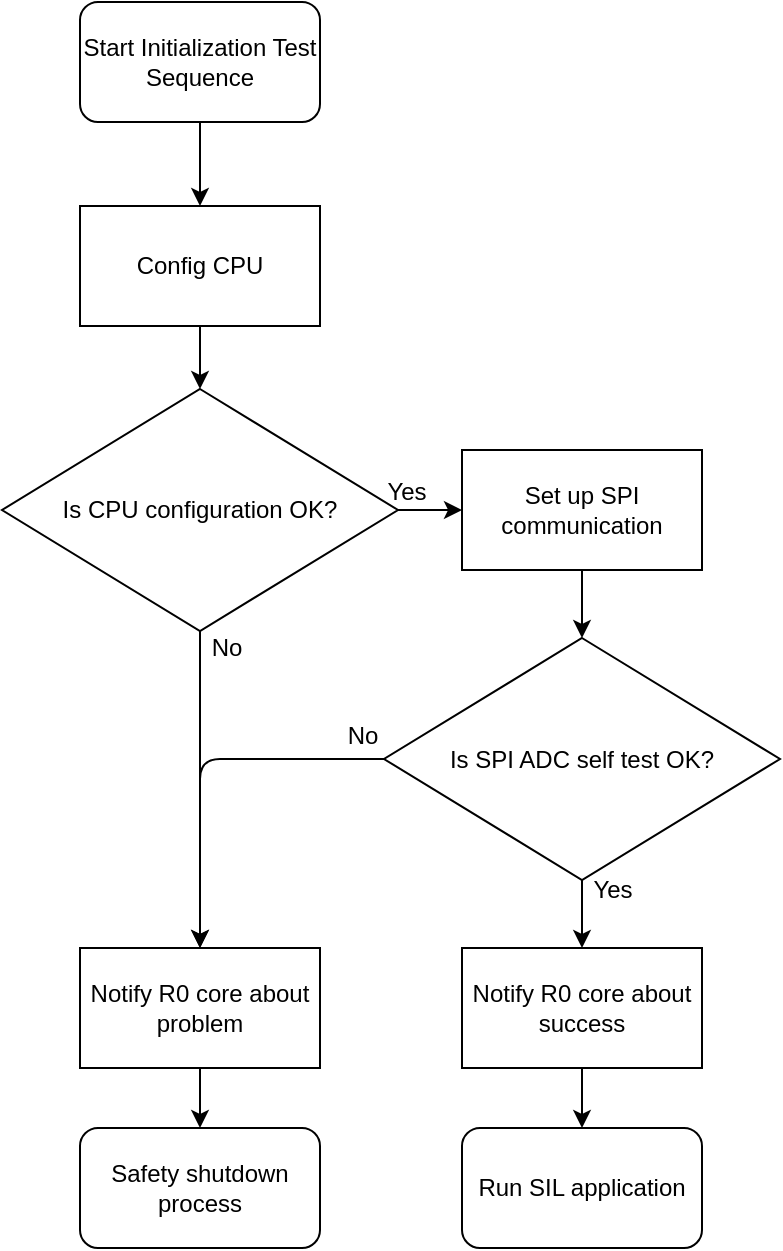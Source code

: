 <mxfile scale="3" border="0">
    <diagram id="LzTGRrPrDBO6Tm46XuKC" name="Page-1">
        <mxGraphModel dx="2078" dy="2339" grid="0" gridSize="10" guides="1" tooltips="1" connect="1" arrows="1" fold="1" page="0" pageScale="1" pageWidth="1600" pageHeight="1200" math="0" shadow="0">
            <root>
                <mxCell id="0"/>
                <mxCell id="1" parent="0"/>
                <mxCell id="381" style="edgeStyle=none;html=1;" parent="1" source="352" target="378" edge="1">
                    <mxGeometry relative="1" as="geometry"/>
                </mxCell>
                <mxCell id="352" value="Start Initialization Test Sequence" style="rounded=1;whiteSpace=wrap;html=1;fontSize=12;" parent="1" vertex="1">
                    <mxGeometry x="-500" y="-1172" width="120" height="60" as="geometry"/>
                </mxCell>
                <mxCell id="363" style="edgeStyle=none;html=1;exitX=0.5;exitY=1;exitDx=0;exitDy=0;fontSize=12;" parent="1" source="353" target="357" edge="1">
                    <mxGeometry relative="1" as="geometry"/>
                </mxCell>
                <mxCell id="353" value="Set up SPI communication" style="rounded=0;whiteSpace=wrap;html=1;fontSize=12;" parent="1" vertex="1">
                    <mxGeometry x="-309" y="-948" width="120" height="60" as="geometry"/>
                </mxCell>
                <mxCell id="356" value="Run SIL application" style="rounded=1;whiteSpace=wrap;html=1;fontSize=12;" parent="1" vertex="1">
                    <mxGeometry x="-309" y="-609" width="120" height="60" as="geometry"/>
                </mxCell>
                <mxCell id="364" style="edgeStyle=none;html=1;exitX=0.5;exitY=1;exitDx=0;exitDy=0;fontSize=12;entryX=0.5;entryY=0;entryDx=0;entryDy=0;" parent="1" source="357" target="388" edge="1">
                    <mxGeometry relative="1" as="geometry">
                        <mxPoint x="-201" y="-706" as="targetPoint"/>
                    </mxGeometry>
                </mxCell>
                <mxCell id="375" value="Yes" style="edgeLabel;html=1;align=center;verticalAlign=middle;resizable=0;points=[];fontSize=12;" parent="364" vertex="1" connectable="0">
                    <mxGeometry x="-0.534" relative="1" as="geometry">
                        <mxPoint x="15" y="-3" as="offset"/>
                    </mxGeometry>
                </mxCell>
                <mxCell id="370" style="edgeStyle=orthogonalEdgeStyle;html=1;exitX=0;exitY=0.5;exitDx=0;exitDy=0;fontSize=12;" parent="1" source="357" target="387" edge="1">
                    <mxGeometry relative="1" as="geometry">
                        <mxPoint x="-88" y="-793.5" as="targetPoint"/>
                    </mxGeometry>
                </mxCell>
                <mxCell id="374" value="No" style="edgeLabel;html=1;align=center;verticalAlign=middle;resizable=0;points=[];fontSize=12;" parent="370" vertex="1" connectable="0">
                    <mxGeometry x="-0.097" y="1" relative="1" as="geometry">
                        <mxPoint x="73" y="-13" as="offset"/>
                    </mxGeometry>
                </mxCell>
                <mxCell id="357" value="Is SPI ADC self test OK?" style="rhombus;whiteSpace=wrap;html=1;fontSize=12;" parent="1" vertex="1">
                    <mxGeometry x="-348" y="-854" width="198" height="121" as="geometry"/>
                </mxCell>
                <mxCell id="360" value="Safety shutdown process" style="rounded=1;whiteSpace=wrap;html=1;fontSize=12;" parent="1" vertex="1">
                    <mxGeometry x="-500" y="-609" width="120" height="60" as="geometry"/>
                </mxCell>
                <mxCell id="382" style="edgeStyle=none;html=1;" parent="1" source="378" target="379" edge="1">
                    <mxGeometry relative="1" as="geometry"/>
                </mxCell>
                <mxCell id="378" value="Config CPU" style="rounded=0;whiteSpace=wrap;html=1;fontSize=12;" parent="1" vertex="1">
                    <mxGeometry x="-500" y="-1070" width="120" height="60" as="geometry"/>
                </mxCell>
                <mxCell id="380" style="edgeStyle=none;html=1;entryX=0.5;entryY=0;entryDx=0;entryDy=0;" parent="1" source="379" target="387" edge="1">
                    <mxGeometry relative="1" as="geometry">
                        <mxPoint x="-518.593" y="-490.963" as="targetPoint"/>
                    </mxGeometry>
                </mxCell>
                <mxCell id="386" value="No" style="edgeLabel;html=1;align=center;verticalAlign=middle;resizable=0;points=[];fontSize=12;" parent="380" vertex="1" connectable="0">
                    <mxGeometry x="-0.924" relative="1" as="geometry">
                        <mxPoint x="13" y="2" as="offset"/>
                    </mxGeometry>
                </mxCell>
                <mxCell id="384" style="edgeStyle=none;html=1;exitX=1;exitY=0.5;exitDx=0;exitDy=0;entryX=0;entryY=0.5;entryDx=0;entryDy=0;" parent="1" source="379" target="353" edge="1">
                    <mxGeometry relative="1" as="geometry"/>
                </mxCell>
                <mxCell id="385" value="Yes" style="edgeLabel;html=1;align=center;verticalAlign=middle;resizable=0;points=[];fontSize=12;" parent="384" vertex="1" connectable="0">
                    <mxGeometry x="-0.414" relative="1" as="geometry">
                        <mxPoint x="-6" y="-9" as="offset"/>
                    </mxGeometry>
                </mxCell>
                <mxCell id="379" value="Is CPU configuration OK?" style="rhombus;whiteSpace=wrap;html=1;fontSize=12;" parent="1" vertex="1">
                    <mxGeometry x="-539" y="-978.5" width="198" height="121" as="geometry"/>
                </mxCell>
                <mxCell id="392" style="edgeStyle=none;html=1;exitX=0.5;exitY=1;exitDx=0;exitDy=0;" edge="1" parent="1" source="387" target="360">
                    <mxGeometry relative="1" as="geometry"/>
                </mxCell>
                <mxCell id="387" value="Notify R0 core about problem" style="rounded=0;whiteSpace=wrap;html=1;fontSize=12;" vertex="1" parent="1">
                    <mxGeometry x="-500" y="-699" width="120" height="60" as="geometry"/>
                </mxCell>
                <mxCell id="389" style="edgeStyle=none;html=1;exitX=0.5;exitY=1;exitDx=0;exitDy=0;" edge="1" parent="1" source="388" target="356">
                    <mxGeometry relative="1" as="geometry"/>
                </mxCell>
                <mxCell id="388" value="Notify R0 core about success" style="rounded=0;whiteSpace=wrap;html=1;fontSize=12;" vertex="1" parent="1">
                    <mxGeometry x="-309" y="-699" width="120" height="60" as="geometry"/>
                </mxCell>
            </root>
        </mxGraphModel>
    </diagram>
</mxfile>